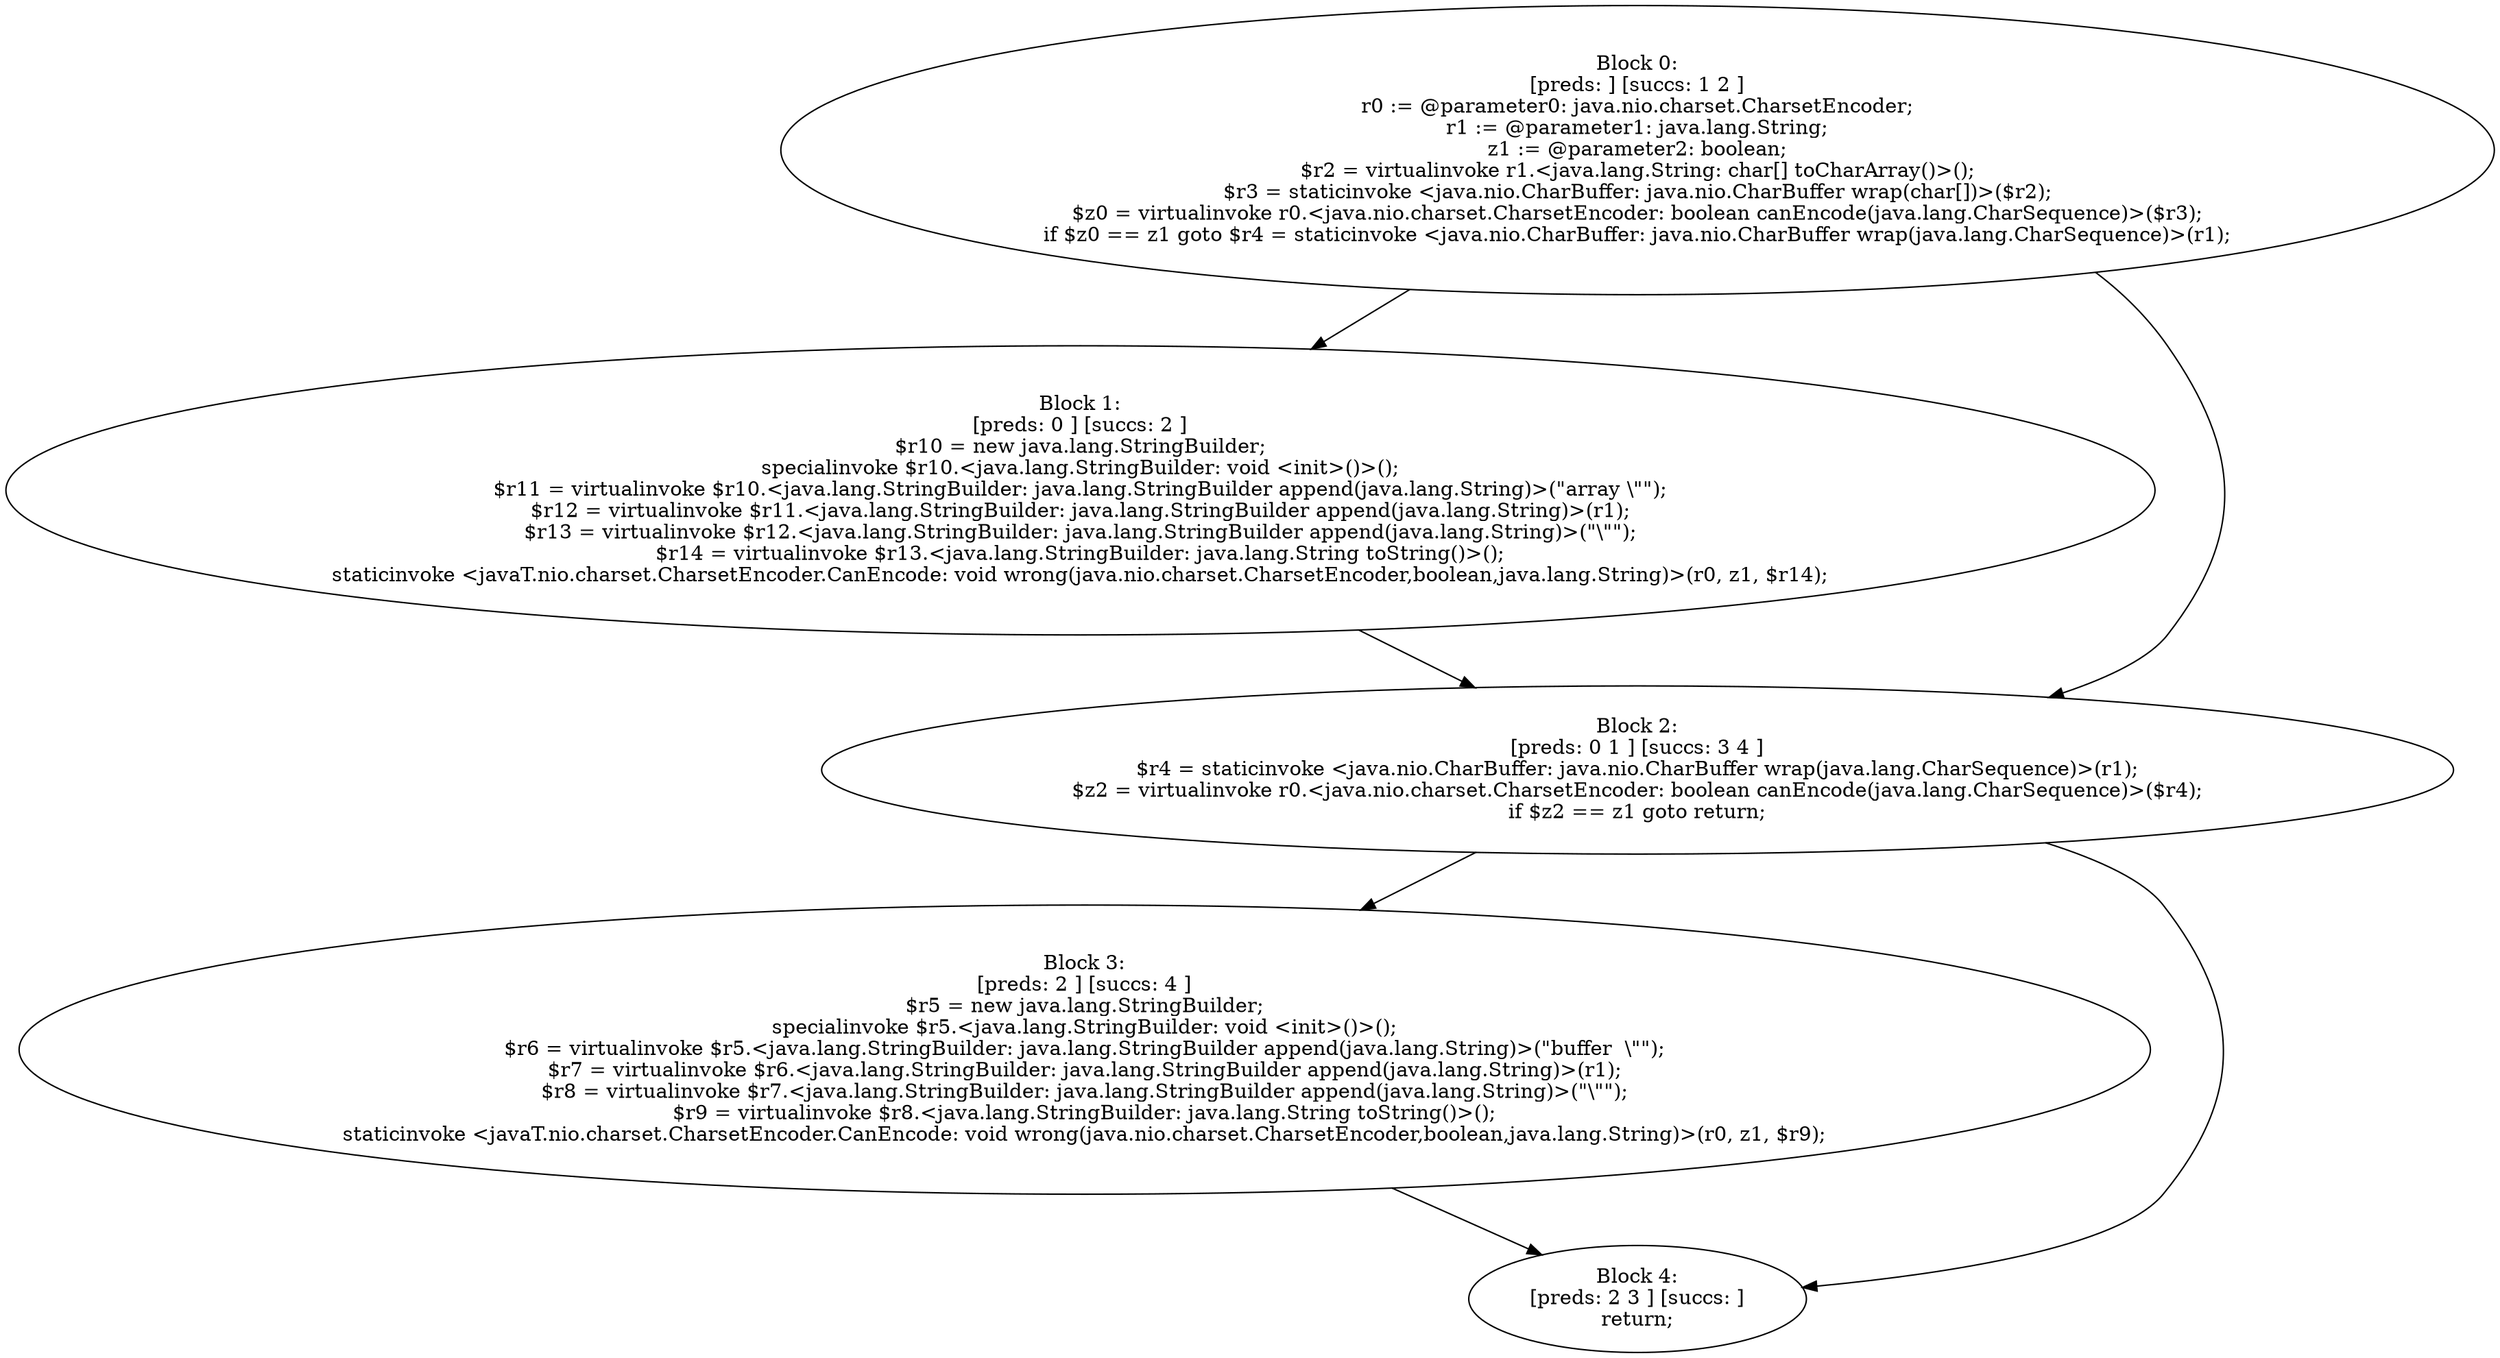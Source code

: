digraph "unitGraph" {
    "Block 0:
[preds: ] [succs: 1 2 ]
r0 := @parameter0: java.nio.charset.CharsetEncoder;
r1 := @parameter1: java.lang.String;
z1 := @parameter2: boolean;
$r2 = virtualinvoke r1.<java.lang.String: char[] toCharArray()>();
$r3 = staticinvoke <java.nio.CharBuffer: java.nio.CharBuffer wrap(char[])>($r2);
$z0 = virtualinvoke r0.<java.nio.charset.CharsetEncoder: boolean canEncode(java.lang.CharSequence)>($r3);
if $z0 == z1 goto $r4 = staticinvoke <java.nio.CharBuffer: java.nio.CharBuffer wrap(java.lang.CharSequence)>(r1);
"
    "Block 1:
[preds: 0 ] [succs: 2 ]
$r10 = new java.lang.StringBuilder;
specialinvoke $r10.<java.lang.StringBuilder: void <init>()>();
$r11 = virtualinvoke $r10.<java.lang.StringBuilder: java.lang.StringBuilder append(java.lang.String)>(\"array \\\"\");
$r12 = virtualinvoke $r11.<java.lang.StringBuilder: java.lang.StringBuilder append(java.lang.String)>(r1);
$r13 = virtualinvoke $r12.<java.lang.StringBuilder: java.lang.StringBuilder append(java.lang.String)>(\"\\\"\");
$r14 = virtualinvoke $r13.<java.lang.StringBuilder: java.lang.String toString()>();
staticinvoke <javaT.nio.charset.CharsetEncoder.CanEncode: void wrong(java.nio.charset.CharsetEncoder,boolean,java.lang.String)>(r0, z1, $r14);
"
    "Block 2:
[preds: 0 1 ] [succs: 3 4 ]
$r4 = staticinvoke <java.nio.CharBuffer: java.nio.CharBuffer wrap(java.lang.CharSequence)>(r1);
$z2 = virtualinvoke r0.<java.nio.charset.CharsetEncoder: boolean canEncode(java.lang.CharSequence)>($r4);
if $z2 == z1 goto return;
"
    "Block 3:
[preds: 2 ] [succs: 4 ]
$r5 = new java.lang.StringBuilder;
specialinvoke $r5.<java.lang.StringBuilder: void <init>()>();
$r6 = virtualinvoke $r5.<java.lang.StringBuilder: java.lang.StringBuilder append(java.lang.String)>(\"buffer  \\\"\");
$r7 = virtualinvoke $r6.<java.lang.StringBuilder: java.lang.StringBuilder append(java.lang.String)>(r1);
$r8 = virtualinvoke $r7.<java.lang.StringBuilder: java.lang.StringBuilder append(java.lang.String)>(\"\\\"\");
$r9 = virtualinvoke $r8.<java.lang.StringBuilder: java.lang.String toString()>();
staticinvoke <javaT.nio.charset.CharsetEncoder.CanEncode: void wrong(java.nio.charset.CharsetEncoder,boolean,java.lang.String)>(r0, z1, $r9);
"
    "Block 4:
[preds: 2 3 ] [succs: ]
return;
"
    "Block 0:
[preds: ] [succs: 1 2 ]
r0 := @parameter0: java.nio.charset.CharsetEncoder;
r1 := @parameter1: java.lang.String;
z1 := @parameter2: boolean;
$r2 = virtualinvoke r1.<java.lang.String: char[] toCharArray()>();
$r3 = staticinvoke <java.nio.CharBuffer: java.nio.CharBuffer wrap(char[])>($r2);
$z0 = virtualinvoke r0.<java.nio.charset.CharsetEncoder: boolean canEncode(java.lang.CharSequence)>($r3);
if $z0 == z1 goto $r4 = staticinvoke <java.nio.CharBuffer: java.nio.CharBuffer wrap(java.lang.CharSequence)>(r1);
"->"Block 1:
[preds: 0 ] [succs: 2 ]
$r10 = new java.lang.StringBuilder;
specialinvoke $r10.<java.lang.StringBuilder: void <init>()>();
$r11 = virtualinvoke $r10.<java.lang.StringBuilder: java.lang.StringBuilder append(java.lang.String)>(\"array \\\"\");
$r12 = virtualinvoke $r11.<java.lang.StringBuilder: java.lang.StringBuilder append(java.lang.String)>(r1);
$r13 = virtualinvoke $r12.<java.lang.StringBuilder: java.lang.StringBuilder append(java.lang.String)>(\"\\\"\");
$r14 = virtualinvoke $r13.<java.lang.StringBuilder: java.lang.String toString()>();
staticinvoke <javaT.nio.charset.CharsetEncoder.CanEncode: void wrong(java.nio.charset.CharsetEncoder,boolean,java.lang.String)>(r0, z1, $r14);
";
    "Block 0:
[preds: ] [succs: 1 2 ]
r0 := @parameter0: java.nio.charset.CharsetEncoder;
r1 := @parameter1: java.lang.String;
z1 := @parameter2: boolean;
$r2 = virtualinvoke r1.<java.lang.String: char[] toCharArray()>();
$r3 = staticinvoke <java.nio.CharBuffer: java.nio.CharBuffer wrap(char[])>($r2);
$z0 = virtualinvoke r0.<java.nio.charset.CharsetEncoder: boolean canEncode(java.lang.CharSequence)>($r3);
if $z0 == z1 goto $r4 = staticinvoke <java.nio.CharBuffer: java.nio.CharBuffer wrap(java.lang.CharSequence)>(r1);
"->"Block 2:
[preds: 0 1 ] [succs: 3 4 ]
$r4 = staticinvoke <java.nio.CharBuffer: java.nio.CharBuffer wrap(java.lang.CharSequence)>(r1);
$z2 = virtualinvoke r0.<java.nio.charset.CharsetEncoder: boolean canEncode(java.lang.CharSequence)>($r4);
if $z2 == z1 goto return;
";
    "Block 1:
[preds: 0 ] [succs: 2 ]
$r10 = new java.lang.StringBuilder;
specialinvoke $r10.<java.lang.StringBuilder: void <init>()>();
$r11 = virtualinvoke $r10.<java.lang.StringBuilder: java.lang.StringBuilder append(java.lang.String)>(\"array \\\"\");
$r12 = virtualinvoke $r11.<java.lang.StringBuilder: java.lang.StringBuilder append(java.lang.String)>(r1);
$r13 = virtualinvoke $r12.<java.lang.StringBuilder: java.lang.StringBuilder append(java.lang.String)>(\"\\\"\");
$r14 = virtualinvoke $r13.<java.lang.StringBuilder: java.lang.String toString()>();
staticinvoke <javaT.nio.charset.CharsetEncoder.CanEncode: void wrong(java.nio.charset.CharsetEncoder,boolean,java.lang.String)>(r0, z1, $r14);
"->"Block 2:
[preds: 0 1 ] [succs: 3 4 ]
$r4 = staticinvoke <java.nio.CharBuffer: java.nio.CharBuffer wrap(java.lang.CharSequence)>(r1);
$z2 = virtualinvoke r0.<java.nio.charset.CharsetEncoder: boolean canEncode(java.lang.CharSequence)>($r4);
if $z2 == z1 goto return;
";
    "Block 2:
[preds: 0 1 ] [succs: 3 4 ]
$r4 = staticinvoke <java.nio.CharBuffer: java.nio.CharBuffer wrap(java.lang.CharSequence)>(r1);
$z2 = virtualinvoke r0.<java.nio.charset.CharsetEncoder: boolean canEncode(java.lang.CharSequence)>($r4);
if $z2 == z1 goto return;
"->"Block 3:
[preds: 2 ] [succs: 4 ]
$r5 = new java.lang.StringBuilder;
specialinvoke $r5.<java.lang.StringBuilder: void <init>()>();
$r6 = virtualinvoke $r5.<java.lang.StringBuilder: java.lang.StringBuilder append(java.lang.String)>(\"buffer  \\\"\");
$r7 = virtualinvoke $r6.<java.lang.StringBuilder: java.lang.StringBuilder append(java.lang.String)>(r1);
$r8 = virtualinvoke $r7.<java.lang.StringBuilder: java.lang.StringBuilder append(java.lang.String)>(\"\\\"\");
$r9 = virtualinvoke $r8.<java.lang.StringBuilder: java.lang.String toString()>();
staticinvoke <javaT.nio.charset.CharsetEncoder.CanEncode: void wrong(java.nio.charset.CharsetEncoder,boolean,java.lang.String)>(r0, z1, $r9);
";
    "Block 2:
[preds: 0 1 ] [succs: 3 4 ]
$r4 = staticinvoke <java.nio.CharBuffer: java.nio.CharBuffer wrap(java.lang.CharSequence)>(r1);
$z2 = virtualinvoke r0.<java.nio.charset.CharsetEncoder: boolean canEncode(java.lang.CharSequence)>($r4);
if $z2 == z1 goto return;
"->"Block 4:
[preds: 2 3 ] [succs: ]
return;
";
    "Block 3:
[preds: 2 ] [succs: 4 ]
$r5 = new java.lang.StringBuilder;
specialinvoke $r5.<java.lang.StringBuilder: void <init>()>();
$r6 = virtualinvoke $r5.<java.lang.StringBuilder: java.lang.StringBuilder append(java.lang.String)>(\"buffer  \\\"\");
$r7 = virtualinvoke $r6.<java.lang.StringBuilder: java.lang.StringBuilder append(java.lang.String)>(r1);
$r8 = virtualinvoke $r7.<java.lang.StringBuilder: java.lang.StringBuilder append(java.lang.String)>(\"\\\"\");
$r9 = virtualinvoke $r8.<java.lang.StringBuilder: java.lang.String toString()>();
staticinvoke <javaT.nio.charset.CharsetEncoder.CanEncode: void wrong(java.nio.charset.CharsetEncoder,boolean,java.lang.String)>(r0, z1, $r9);
"->"Block 4:
[preds: 2 3 ] [succs: ]
return;
";
}
